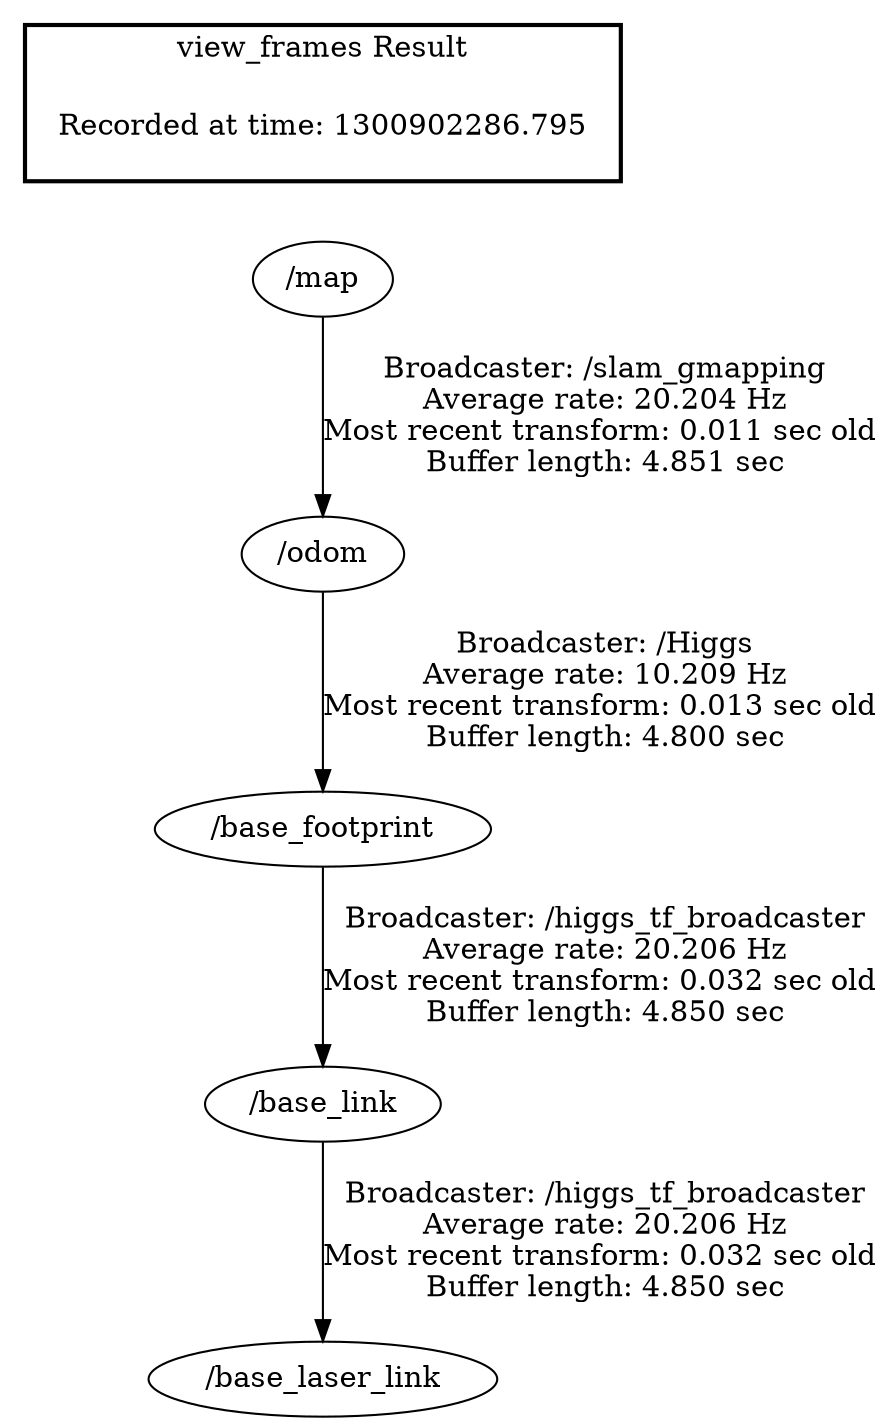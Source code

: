 digraph G {
"/base_link" -> "/base_laser_link"[label="Broadcaster: /higgs_tf_broadcaster\nAverage rate: 20.206 Hz\nMost recent transform: 0.032 sec old \nBuffer length: 4.850 sec\n"];
"/base_footprint" -> "/base_link"[label="Broadcaster: /higgs_tf_broadcaster\nAverage rate: 20.206 Hz\nMost recent transform: 0.032 sec old \nBuffer length: 4.850 sec\n"];
"/odom" -> "/base_footprint"[label="Broadcaster: /Higgs\nAverage rate: 10.209 Hz\nMost recent transform: 0.013 sec old \nBuffer length: 4.800 sec\n"];
"/map" -> "/odom"[label="Broadcaster: /slam_gmapping\nAverage rate: 20.204 Hz\nMost recent transform: 0.011 sec old \nBuffer length: 4.851 sec\n"];
edge [style=invis];
 subgraph cluster_legend { style=bold; color=black; label ="view_frames Result";
"Recorded at time: 1300902286.795"[ shape=plaintext ] ;
 }->"/map";
}